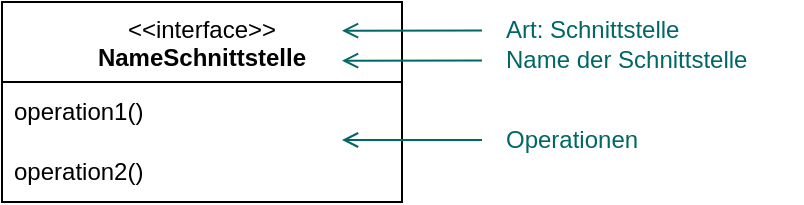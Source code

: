 <mxfile version="24.4.13" type="device">
  <diagram name="Seite-1" id="sm_iWrEcUtj_-bj7RLXw">
    <mxGraphModel dx="875" dy="473" grid="1" gridSize="10" guides="1" tooltips="1" connect="1" arrows="1" fold="1" page="1" pageScale="1" pageWidth="827" pageHeight="1169" math="0" shadow="0">
      <root>
        <mxCell id="0" />
        <mxCell id="1" parent="0" />
        <mxCell id="x9IQs6EUp6VT4GImhCrz-1" value="&amp;lt;&amp;lt;interface&amp;gt;&amp;gt;&lt;br&gt;&lt;b&gt;NameSchnittstelle&lt;/b&gt;" style="swimlane;fontStyle=0;align=center;verticalAlign=top;childLayout=stackLayout;horizontal=1;startSize=40;horizontalStack=0;resizeParent=1;resizeParentMax=0;resizeLast=0;collapsible=0;marginBottom=0;html=1;whiteSpace=wrap;" vertex="1" parent="1">
          <mxGeometry x="80" y="80" width="200" height="100" as="geometry" />
        </mxCell>
        <mxCell id="x9IQs6EUp6VT4GImhCrz-3" value="operation1()" style="text;html=1;strokeColor=none;fillColor=none;align=left;verticalAlign=middle;spacingLeft=4;spacingRight=4;overflow=hidden;rotatable=0;points=[[0,0.5],[1,0.5]];portConstraint=eastwest;whiteSpace=wrap;" vertex="1" parent="x9IQs6EUp6VT4GImhCrz-1">
          <mxGeometry y="40" width="200" height="30" as="geometry" />
        </mxCell>
        <mxCell id="x9IQs6EUp6VT4GImhCrz-4" value="operation2()" style="text;html=1;strokeColor=none;fillColor=none;align=left;verticalAlign=middle;spacingLeft=4;spacingRight=4;overflow=hidden;rotatable=0;points=[[0,0.5],[1,0.5]];portConstraint=eastwest;whiteSpace=wrap;" vertex="1" parent="x9IQs6EUp6VT4GImhCrz-1">
          <mxGeometry y="70" width="200" height="30" as="geometry" />
        </mxCell>
        <mxCell id="x9IQs6EUp6VT4GImhCrz-6" value="" style="endArrow=open;html=1;rounded=0;endFill=0;strokeColor=#006666;" edge="1" parent="1" source="x9IQs6EUp6VT4GImhCrz-7">
          <mxGeometry width="50" height="50" relative="1" as="geometry">
            <mxPoint x="386" y="177" as="sourcePoint" />
            <mxPoint x="250" y="149" as="targetPoint" />
          </mxGeometry>
        </mxCell>
        <mxCell id="x9IQs6EUp6VT4GImhCrz-7" value="Operationen" style="text;html=1;strokeColor=none;fillColor=none;align=left;verticalAlign=middle;whiteSpace=wrap;rounded=0;fontColor=#006666;spacingLeft=10;" vertex="1" parent="1">
          <mxGeometry x="320" y="139" width="160" height="20" as="geometry" />
        </mxCell>
        <mxCell id="x9IQs6EUp6VT4GImhCrz-8" value="" style="endArrow=open;html=1;rounded=0;endFill=0;strokeColor=#006666;" edge="1" parent="1" source="x9IQs6EUp6VT4GImhCrz-9">
          <mxGeometry width="50" height="50" relative="1" as="geometry">
            <mxPoint x="396" y="137" as="sourcePoint" />
            <mxPoint x="250" y="109.36" as="targetPoint" />
          </mxGeometry>
        </mxCell>
        <mxCell id="x9IQs6EUp6VT4GImhCrz-9" value="Name der Schnittstelle" style="text;html=1;strokeColor=none;fillColor=none;align=left;verticalAlign=middle;whiteSpace=wrap;rounded=0;fontColor=#006666;spacingLeft=10;" vertex="1" parent="1">
          <mxGeometry x="320" y="99" width="160" height="20" as="geometry" />
        </mxCell>
        <mxCell id="x9IQs6EUp6VT4GImhCrz-10" value="" style="endArrow=open;html=1;rounded=0;endFill=0;strokeColor=#006666;" edge="1" parent="1" source="x9IQs6EUp6VT4GImhCrz-11">
          <mxGeometry width="50" height="50" relative="1" as="geometry">
            <mxPoint x="396" y="122" as="sourcePoint" />
            <mxPoint x="250" y="94.36" as="targetPoint" />
          </mxGeometry>
        </mxCell>
        <mxCell id="x9IQs6EUp6VT4GImhCrz-11" value="Art: Schnittstelle" style="text;html=1;strokeColor=none;fillColor=none;align=left;verticalAlign=middle;whiteSpace=wrap;rounded=0;fontColor=#006666;spacingLeft=10;" vertex="1" parent="1">
          <mxGeometry x="320" y="84" width="160" height="20" as="geometry" />
        </mxCell>
      </root>
    </mxGraphModel>
  </diagram>
</mxfile>
